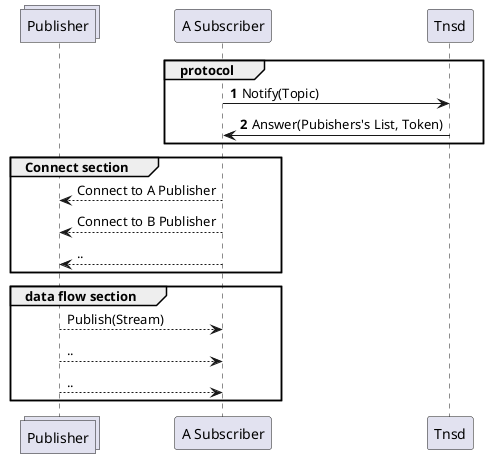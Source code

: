 @startuml
'https://plantuml.com/sequence-diagram

collections Publisher as Publisher

autonumber
group protocol
    "A Subscriber" -> Tnsd : Notify(Topic)
    "A Subscriber" <- Tnsd : Answer(Pubishers's List, Token)
end

autonumber stop
group Connect section
    "A Subscriber" --> Publisher : Connect to A Publisher
    "A Subscriber" --> Publisher : Connect to B Publisher
    "A Subscriber" --> Publisher : ..
end

autonumber stop
group data flow section
    "A Subscriber" <-- Publisher : Publish(Stream)
    "A Subscriber" <-- Publisher : ..
    "A Subscriber" <-- Publisher : ..
end
@enduml